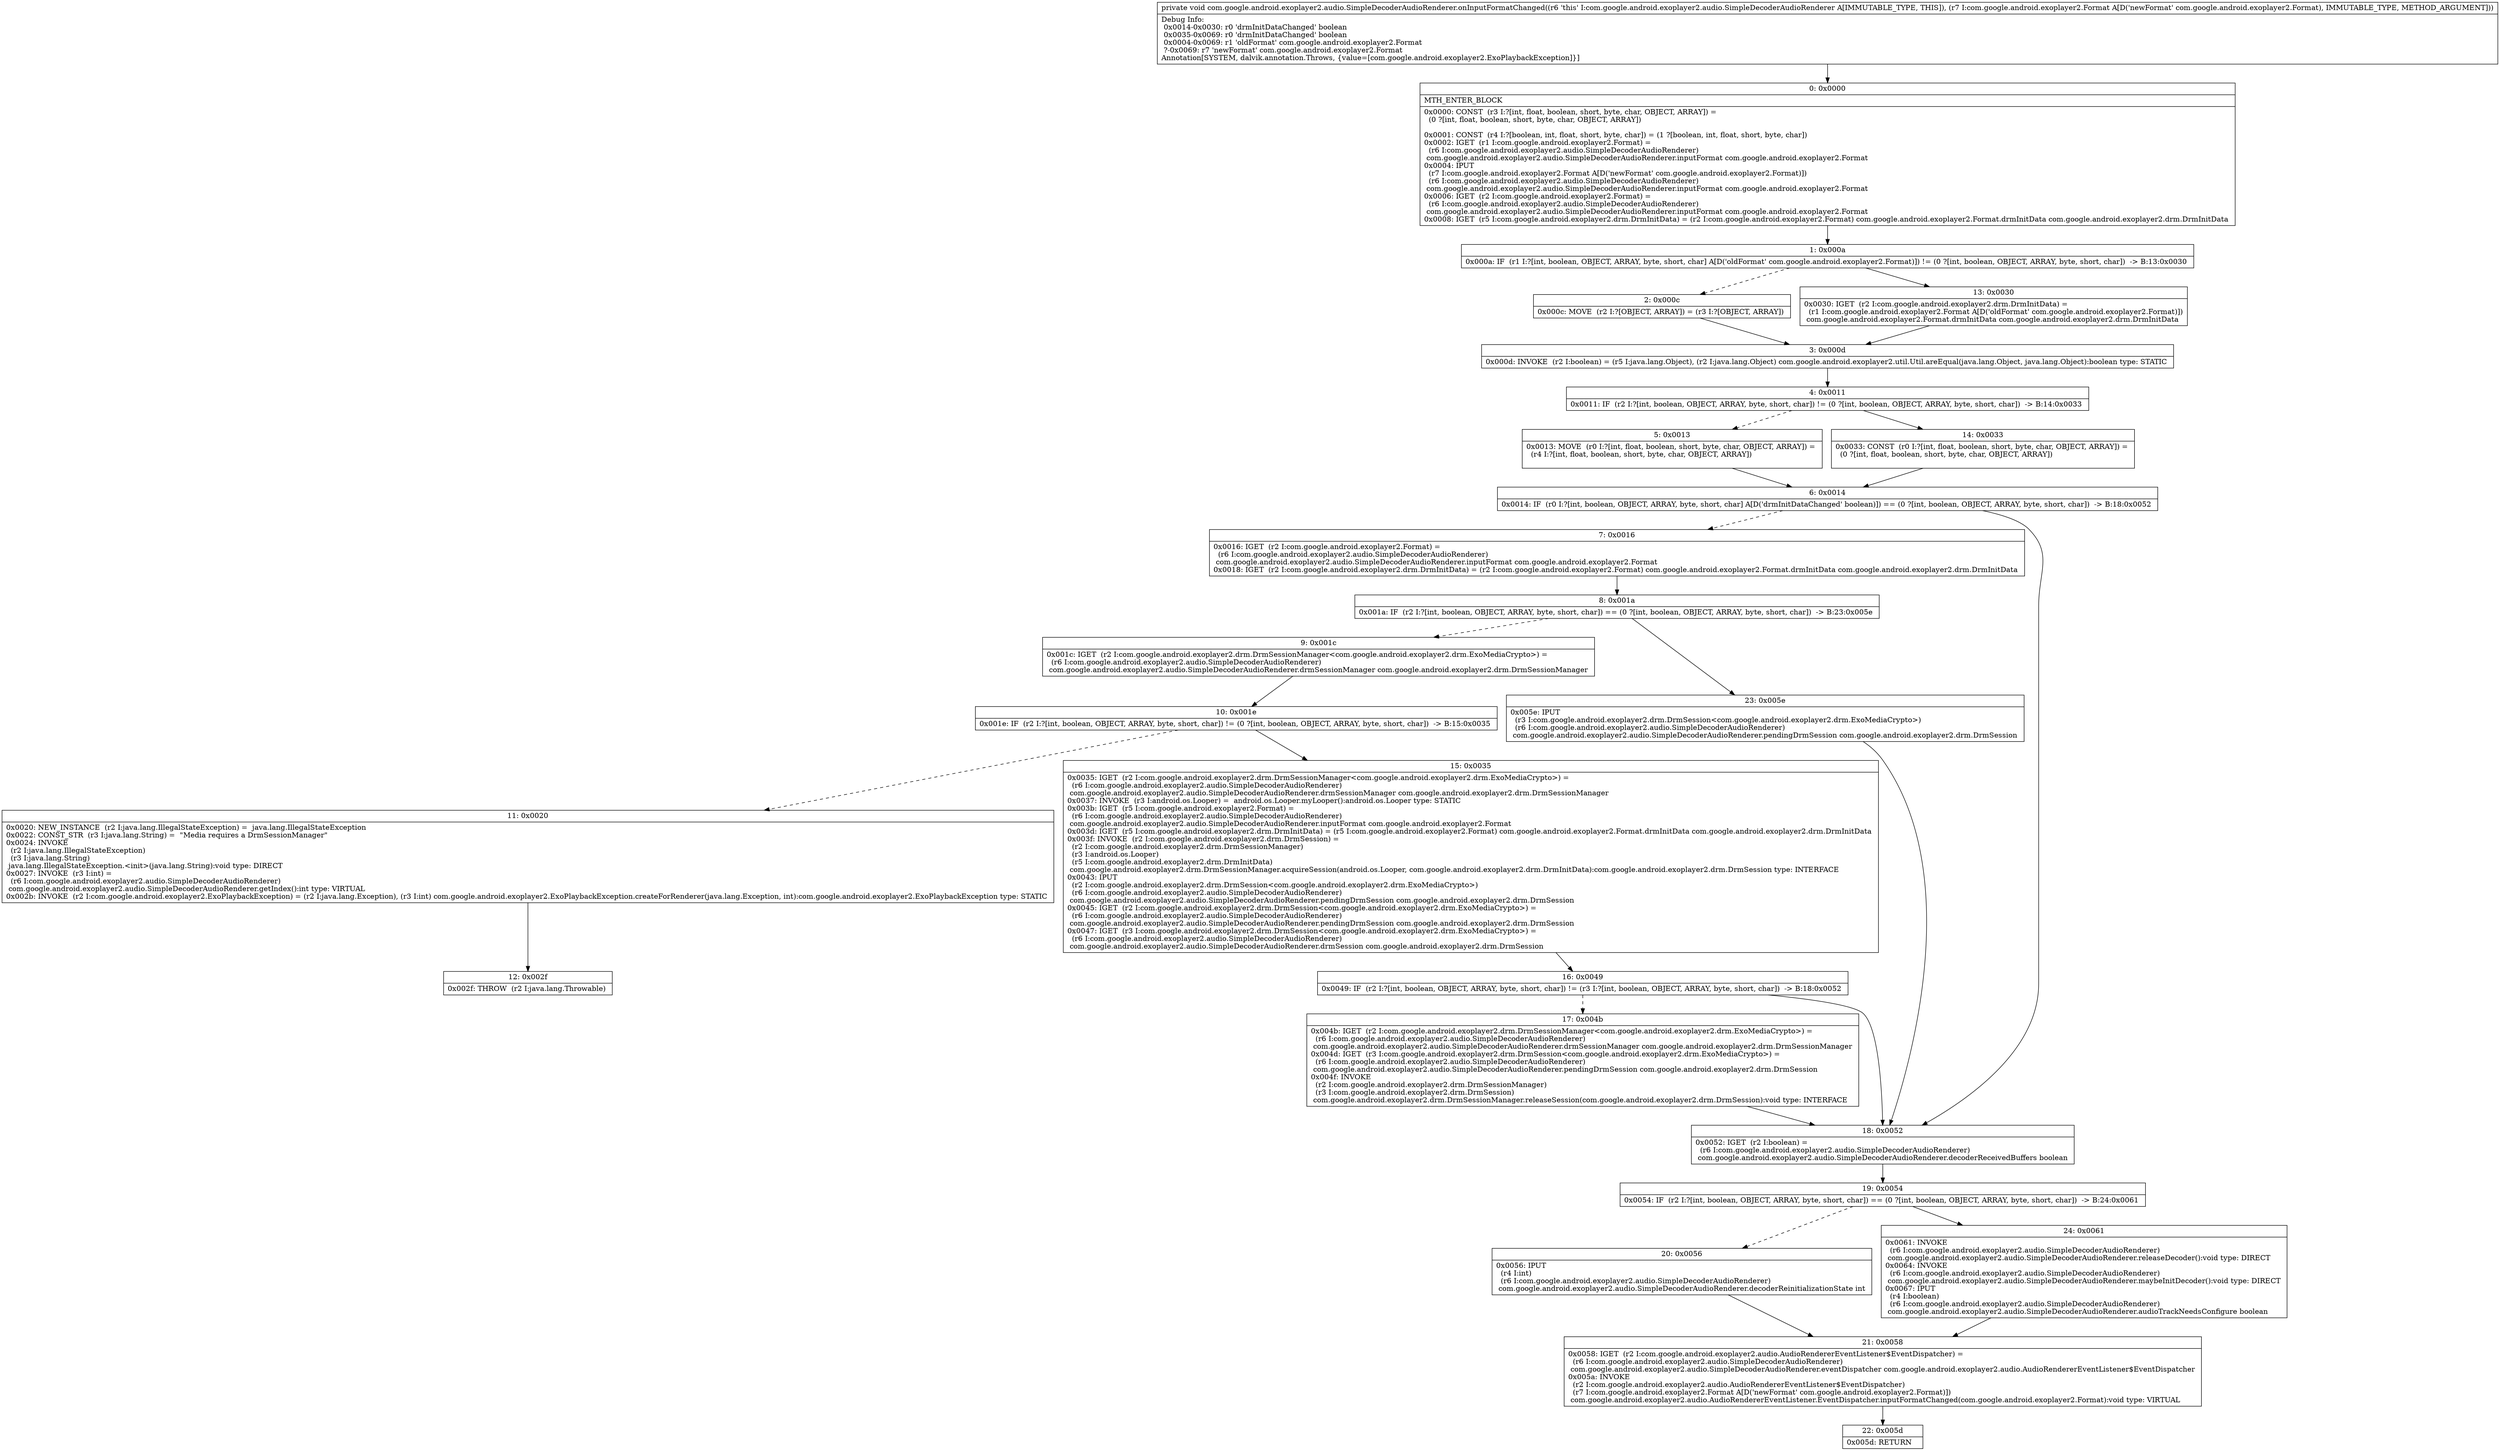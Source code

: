 digraph "CFG forcom.google.android.exoplayer2.audio.SimpleDecoderAudioRenderer.onInputFormatChanged(Lcom\/google\/android\/exoplayer2\/Format;)V" {
Node_0 [shape=record,label="{0\:\ 0x0000|MTH_ENTER_BLOCK\l|0x0000: CONST  (r3 I:?[int, float, boolean, short, byte, char, OBJECT, ARRAY]) = \l  (0 ?[int, float, boolean, short, byte, char, OBJECT, ARRAY])\l \l0x0001: CONST  (r4 I:?[boolean, int, float, short, byte, char]) = (1 ?[boolean, int, float, short, byte, char]) \l0x0002: IGET  (r1 I:com.google.android.exoplayer2.Format) = \l  (r6 I:com.google.android.exoplayer2.audio.SimpleDecoderAudioRenderer)\l com.google.android.exoplayer2.audio.SimpleDecoderAudioRenderer.inputFormat com.google.android.exoplayer2.Format \l0x0004: IPUT  \l  (r7 I:com.google.android.exoplayer2.Format A[D('newFormat' com.google.android.exoplayer2.Format)])\l  (r6 I:com.google.android.exoplayer2.audio.SimpleDecoderAudioRenderer)\l com.google.android.exoplayer2.audio.SimpleDecoderAudioRenderer.inputFormat com.google.android.exoplayer2.Format \l0x0006: IGET  (r2 I:com.google.android.exoplayer2.Format) = \l  (r6 I:com.google.android.exoplayer2.audio.SimpleDecoderAudioRenderer)\l com.google.android.exoplayer2.audio.SimpleDecoderAudioRenderer.inputFormat com.google.android.exoplayer2.Format \l0x0008: IGET  (r5 I:com.google.android.exoplayer2.drm.DrmInitData) = (r2 I:com.google.android.exoplayer2.Format) com.google.android.exoplayer2.Format.drmInitData com.google.android.exoplayer2.drm.DrmInitData \l}"];
Node_1 [shape=record,label="{1\:\ 0x000a|0x000a: IF  (r1 I:?[int, boolean, OBJECT, ARRAY, byte, short, char] A[D('oldFormat' com.google.android.exoplayer2.Format)]) != (0 ?[int, boolean, OBJECT, ARRAY, byte, short, char])  \-\> B:13:0x0030 \l}"];
Node_2 [shape=record,label="{2\:\ 0x000c|0x000c: MOVE  (r2 I:?[OBJECT, ARRAY]) = (r3 I:?[OBJECT, ARRAY]) \l}"];
Node_3 [shape=record,label="{3\:\ 0x000d|0x000d: INVOKE  (r2 I:boolean) = (r5 I:java.lang.Object), (r2 I:java.lang.Object) com.google.android.exoplayer2.util.Util.areEqual(java.lang.Object, java.lang.Object):boolean type: STATIC \l}"];
Node_4 [shape=record,label="{4\:\ 0x0011|0x0011: IF  (r2 I:?[int, boolean, OBJECT, ARRAY, byte, short, char]) != (0 ?[int, boolean, OBJECT, ARRAY, byte, short, char])  \-\> B:14:0x0033 \l}"];
Node_5 [shape=record,label="{5\:\ 0x0013|0x0013: MOVE  (r0 I:?[int, float, boolean, short, byte, char, OBJECT, ARRAY]) = \l  (r4 I:?[int, float, boolean, short, byte, char, OBJECT, ARRAY])\l \l}"];
Node_6 [shape=record,label="{6\:\ 0x0014|0x0014: IF  (r0 I:?[int, boolean, OBJECT, ARRAY, byte, short, char] A[D('drmInitDataChanged' boolean)]) == (0 ?[int, boolean, OBJECT, ARRAY, byte, short, char])  \-\> B:18:0x0052 \l}"];
Node_7 [shape=record,label="{7\:\ 0x0016|0x0016: IGET  (r2 I:com.google.android.exoplayer2.Format) = \l  (r6 I:com.google.android.exoplayer2.audio.SimpleDecoderAudioRenderer)\l com.google.android.exoplayer2.audio.SimpleDecoderAudioRenderer.inputFormat com.google.android.exoplayer2.Format \l0x0018: IGET  (r2 I:com.google.android.exoplayer2.drm.DrmInitData) = (r2 I:com.google.android.exoplayer2.Format) com.google.android.exoplayer2.Format.drmInitData com.google.android.exoplayer2.drm.DrmInitData \l}"];
Node_8 [shape=record,label="{8\:\ 0x001a|0x001a: IF  (r2 I:?[int, boolean, OBJECT, ARRAY, byte, short, char]) == (0 ?[int, boolean, OBJECT, ARRAY, byte, short, char])  \-\> B:23:0x005e \l}"];
Node_9 [shape=record,label="{9\:\ 0x001c|0x001c: IGET  (r2 I:com.google.android.exoplayer2.drm.DrmSessionManager\<com.google.android.exoplayer2.drm.ExoMediaCrypto\>) = \l  (r6 I:com.google.android.exoplayer2.audio.SimpleDecoderAudioRenderer)\l com.google.android.exoplayer2.audio.SimpleDecoderAudioRenderer.drmSessionManager com.google.android.exoplayer2.drm.DrmSessionManager \l}"];
Node_10 [shape=record,label="{10\:\ 0x001e|0x001e: IF  (r2 I:?[int, boolean, OBJECT, ARRAY, byte, short, char]) != (0 ?[int, boolean, OBJECT, ARRAY, byte, short, char])  \-\> B:15:0x0035 \l}"];
Node_11 [shape=record,label="{11\:\ 0x0020|0x0020: NEW_INSTANCE  (r2 I:java.lang.IllegalStateException) =  java.lang.IllegalStateException \l0x0022: CONST_STR  (r3 I:java.lang.String) =  \"Media requires a DrmSessionManager\" \l0x0024: INVOKE  \l  (r2 I:java.lang.IllegalStateException)\l  (r3 I:java.lang.String)\l java.lang.IllegalStateException.\<init\>(java.lang.String):void type: DIRECT \l0x0027: INVOKE  (r3 I:int) = \l  (r6 I:com.google.android.exoplayer2.audio.SimpleDecoderAudioRenderer)\l com.google.android.exoplayer2.audio.SimpleDecoderAudioRenderer.getIndex():int type: VIRTUAL \l0x002b: INVOKE  (r2 I:com.google.android.exoplayer2.ExoPlaybackException) = (r2 I:java.lang.Exception), (r3 I:int) com.google.android.exoplayer2.ExoPlaybackException.createForRenderer(java.lang.Exception, int):com.google.android.exoplayer2.ExoPlaybackException type: STATIC \l}"];
Node_12 [shape=record,label="{12\:\ 0x002f|0x002f: THROW  (r2 I:java.lang.Throwable) \l}"];
Node_13 [shape=record,label="{13\:\ 0x0030|0x0030: IGET  (r2 I:com.google.android.exoplayer2.drm.DrmInitData) = \l  (r1 I:com.google.android.exoplayer2.Format A[D('oldFormat' com.google.android.exoplayer2.Format)])\l com.google.android.exoplayer2.Format.drmInitData com.google.android.exoplayer2.drm.DrmInitData \l}"];
Node_14 [shape=record,label="{14\:\ 0x0033|0x0033: CONST  (r0 I:?[int, float, boolean, short, byte, char, OBJECT, ARRAY]) = \l  (0 ?[int, float, boolean, short, byte, char, OBJECT, ARRAY])\l \l}"];
Node_15 [shape=record,label="{15\:\ 0x0035|0x0035: IGET  (r2 I:com.google.android.exoplayer2.drm.DrmSessionManager\<com.google.android.exoplayer2.drm.ExoMediaCrypto\>) = \l  (r6 I:com.google.android.exoplayer2.audio.SimpleDecoderAudioRenderer)\l com.google.android.exoplayer2.audio.SimpleDecoderAudioRenderer.drmSessionManager com.google.android.exoplayer2.drm.DrmSessionManager \l0x0037: INVOKE  (r3 I:android.os.Looper) =  android.os.Looper.myLooper():android.os.Looper type: STATIC \l0x003b: IGET  (r5 I:com.google.android.exoplayer2.Format) = \l  (r6 I:com.google.android.exoplayer2.audio.SimpleDecoderAudioRenderer)\l com.google.android.exoplayer2.audio.SimpleDecoderAudioRenderer.inputFormat com.google.android.exoplayer2.Format \l0x003d: IGET  (r5 I:com.google.android.exoplayer2.drm.DrmInitData) = (r5 I:com.google.android.exoplayer2.Format) com.google.android.exoplayer2.Format.drmInitData com.google.android.exoplayer2.drm.DrmInitData \l0x003f: INVOKE  (r2 I:com.google.android.exoplayer2.drm.DrmSession) = \l  (r2 I:com.google.android.exoplayer2.drm.DrmSessionManager)\l  (r3 I:android.os.Looper)\l  (r5 I:com.google.android.exoplayer2.drm.DrmInitData)\l com.google.android.exoplayer2.drm.DrmSessionManager.acquireSession(android.os.Looper, com.google.android.exoplayer2.drm.DrmInitData):com.google.android.exoplayer2.drm.DrmSession type: INTERFACE \l0x0043: IPUT  \l  (r2 I:com.google.android.exoplayer2.drm.DrmSession\<com.google.android.exoplayer2.drm.ExoMediaCrypto\>)\l  (r6 I:com.google.android.exoplayer2.audio.SimpleDecoderAudioRenderer)\l com.google.android.exoplayer2.audio.SimpleDecoderAudioRenderer.pendingDrmSession com.google.android.exoplayer2.drm.DrmSession \l0x0045: IGET  (r2 I:com.google.android.exoplayer2.drm.DrmSession\<com.google.android.exoplayer2.drm.ExoMediaCrypto\>) = \l  (r6 I:com.google.android.exoplayer2.audio.SimpleDecoderAudioRenderer)\l com.google.android.exoplayer2.audio.SimpleDecoderAudioRenderer.pendingDrmSession com.google.android.exoplayer2.drm.DrmSession \l0x0047: IGET  (r3 I:com.google.android.exoplayer2.drm.DrmSession\<com.google.android.exoplayer2.drm.ExoMediaCrypto\>) = \l  (r6 I:com.google.android.exoplayer2.audio.SimpleDecoderAudioRenderer)\l com.google.android.exoplayer2.audio.SimpleDecoderAudioRenderer.drmSession com.google.android.exoplayer2.drm.DrmSession \l}"];
Node_16 [shape=record,label="{16\:\ 0x0049|0x0049: IF  (r2 I:?[int, boolean, OBJECT, ARRAY, byte, short, char]) != (r3 I:?[int, boolean, OBJECT, ARRAY, byte, short, char])  \-\> B:18:0x0052 \l}"];
Node_17 [shape=record,label="{17\:\ 0x004b|0x004b: IGET  (r2 I:com.google.android.exoplayer2.drm.DrmSessionManager\<com.google.android.exoplayer2.drm.ExoMediaCrypto\>) = \l  (r6 I:com.google.android.exoplayer2.audio.SimpleDecoderAudioRenderer)\l com.google.android.exoplayer2.audio.SimpleDecoderAudioRenderer.drmSessionManager com.google.android.exoplayer2.drm.DrmSessionManager \l0x004d: IGET  (r3 I:com.google.android.exoplayer2.drm.DrmSession\<com.google.android.exoplayer2.drm.ExoMediaCrypto\>) = \l  (r6 I:com.google.android.exoplayer2.audio.SimpleDecoderAudioRenderer)\l com.google.android.exoplayer2.audio.SimpleDecoderAudioRenderer.pendingDrmSession com.google.android.exoplayer2.drm.DrmSession \l0x004f: INVOKE  \l  (r2 I:com.google.android.exoplayer2.drm.DrmSessionManager)\l  (r3 I:com.google.android.exoplayer2.drm.DrmSession)\l com.google.android.exoplayer2.drm.DrmSessionManager.releaseSession(com.google.android.exoplayer2.drm.DrmSession):void type: INTERFACE \l}"];
Node_18 [shape=record,label="{18\:\ 0x0052|0x0052: IGET  (r2 I:boolean) = \l  (r6 I:com.google.android.exoplayer2.audio.SimpleDecoderAudioRenderer)\l com.google.android.exoplayer2.audio.SimpleDecoderAudioRenderer.decoderReceivedBuffers boolean \l}"];
Node_19 [shape=record,label="{19\:\ 0x0054|0x0054: IF  (r2 I:?[int, boolean, OBJECT, ARRAY, byte, short, char]) == (0 ?[int, boolean, OBJECT, ARRAY, byte, short, char])  \-\> B:24:0x0061 \l}"];
Node_20 [shape=record,label="{20\:\ 0x0056|0x0056: IPUT  \l  (r4 I:int)\l  (r6 I:com.google.android.exoplayer2.audio.SimpleDecoderAudioRenderer)\l com.google.android.exoplayer2.audio.SimpleDecoderAudioRenderer.decoderReinitializationState int \l}"];
Node_21 [shape=record,label="{21\:\ 0x0058|0x0058: IGET  (r2 I:com.google.android.exoplayer2.audio.AudioRendererEventListener$EventDispatcher) = \l  (r6 I:com.google.android.exoplayer2.audio.SimpleDecoderAudioRenderer)\l com.google.android.exoplayer2.audio.SimpleDecoderAudioRenderer.eventDispatcher com.google.android.exoplayer2.audio.AudioRendererEventListener$EventDispatcher \l0x005a: INVOKE  \l  (r2 I:com.google.android.exoplayer2.audio.AudioRendererEventListener$EventDispatcher)\l  (r7 I:com.google.android.exoplayer2.Format A[D('newFormat' com.google.android.exoplayer2.Format)])\l com.google.android.exoplayer2.audio.AudioRendererEventListener.EventDispatcher.inputFormatChanged(com.google.android.exoplayer2.Format):void type: VIRTUAL \l}"];
Node_22 [shape=record,label="{22\:\ 0x005d|0x005d: RETURN   \l}"];
Node_23 [shape=record,label="{23\:\ 0x005e|0x005e: IPUT  \l  (r3 I:com.google.android.exoplayer2.drm.DrmSession\<com.google.android.exoplayer2.drm.ExoMediaCrypto\>)\l  (r6 I:com.google.android.exoplayer2.audio.SimpleDecoderAudioRenderer)\l com.google.android.exoplayer2.audio.SimpleDecoderAudioRenderer.pendingDrmSession com.google.android.exoplayer2.drm.DrmSession \l}"];
Node_24 [shape=record,label="{24\:\ 0x0061|0x0061: INVOKE  \l  (r6 I:com.google.android.exoplayer2.audio.SimpleDecoderAudioRenderer)\l com.google.android.exoplayer2.audio.SimpleDecoderAudioRenderer.releaseDecoder():void type: DIRECT \l0x0064: INVOKE  \l  (r6 I:com.google.android.exoplayer2.audio.SimpleDecoderAudioRenderer)\l com.google.android.exoplayer2.audio.SimpleDecoderAudioRenderer.maybeInitDecoder():void type: DIRECT \l0x0067: IPUT  \l  (r4 I:boolean)\l  (r6 I:com.google.android.exoplayer2.audio.SimpleDecoderAudioRenderer)\l com.google.android.exoplayer2.audio.SimpleDecoderAudioRenderer.audioTrackNeedsConfigure boolean \l}"];
MethodNode[shape=record,label="{private void com.google.android.exoplayer2.audio.SimpleDecoderAudioRenderer.onInputFormatChanged((r6 'this' I:com.google.android.exoplayer2.audio.SimpleDecoderAudioRenderer A[IMMUTABLE_TYPE, THIS]), (r7 I:com.google.android.exoplayer2.Format A[D('newFormat' com.google.android.exoplayer2.Format), IMMUTABLE_TYPE, METHOD_ARGUMENT]))  | Debug Info:\l  0x0014\-0x0030: r0 'drmInitDataChanged' boolean\l  0x0035\-0x0069: r0 'drmInitDataChanged' boolean\l  0x0004\-0x0069: r1 'oldFormat' com.google.android.exoplayer2.Format\l  ?\-0x0069: r7 'newFormat' com.google.android.exoplayer2.Format\lAnnotation[SYSTEM, dalvik.annotation.Throws, \{value=[com.google.android.exoplayer2.ExoPlaybackException]\}]\l}"];
MethodNode -> Node_0;
Node_0 -> Node_1;
Node_1 -> Node_2[style=dashed];
Node_1 -> Node_13;
Node_2 -> Node_3;
Node_3 -> Node_4;
Node_4 -> Node_5[style=dashed];
Node_4 -> Node_14;
Node_5 -> Node_6;
Node_6 -> Node_7[style=dashed];
Node_6 -> Node_18;
Node_7 -> Node_8;
Node_8 -> Node_9[style=dashed];
Node_8 -> Node_23;
Node_9 -> Node_10;
Node_10 -> Node_11[style=dashed];
Node_10 -> Node_15;
Node_11 -> Node_12;
Node_13 -> Node_3;
Node_14 -> Node_6;
Node_15 -> Node_16;
Node_16 -> Node_17[style=dashed];
Node_16 -> Node_18;
Node_17 -> Node_18;
Node_18 -> Node_19;
Node_19 -> Node_20[style=dashed];
Node_19 -> Node_24;
Node_20 -> Node_21;
Node_21 -> Node_22;
Node_23 -> Node_18;
Node_24 -> Node_21;
}

